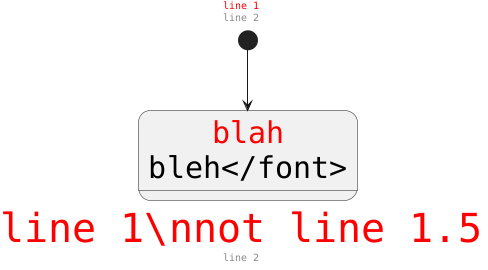 {
  "sha1": "68d2ncq13kbmysahud8b6xzlr56r3t5",
  "insertion": {
    "when": "2024-05-30T20:48:20.906Z",
    "user": "plantuml@gmail.com"
  }
}
@startuml

skinparam defaultFontName Monospaced
skinparam defaultFontSize 30
'skinparam footerFontSize 6

center header: <font color=red>line 1\nline 2

[*] --> A

state "<font color=red>blah\nbleh</font>" as A

footer
<font color=red size=40>line 1\nnot line 1.5
line 2
endfooter

@enduml
